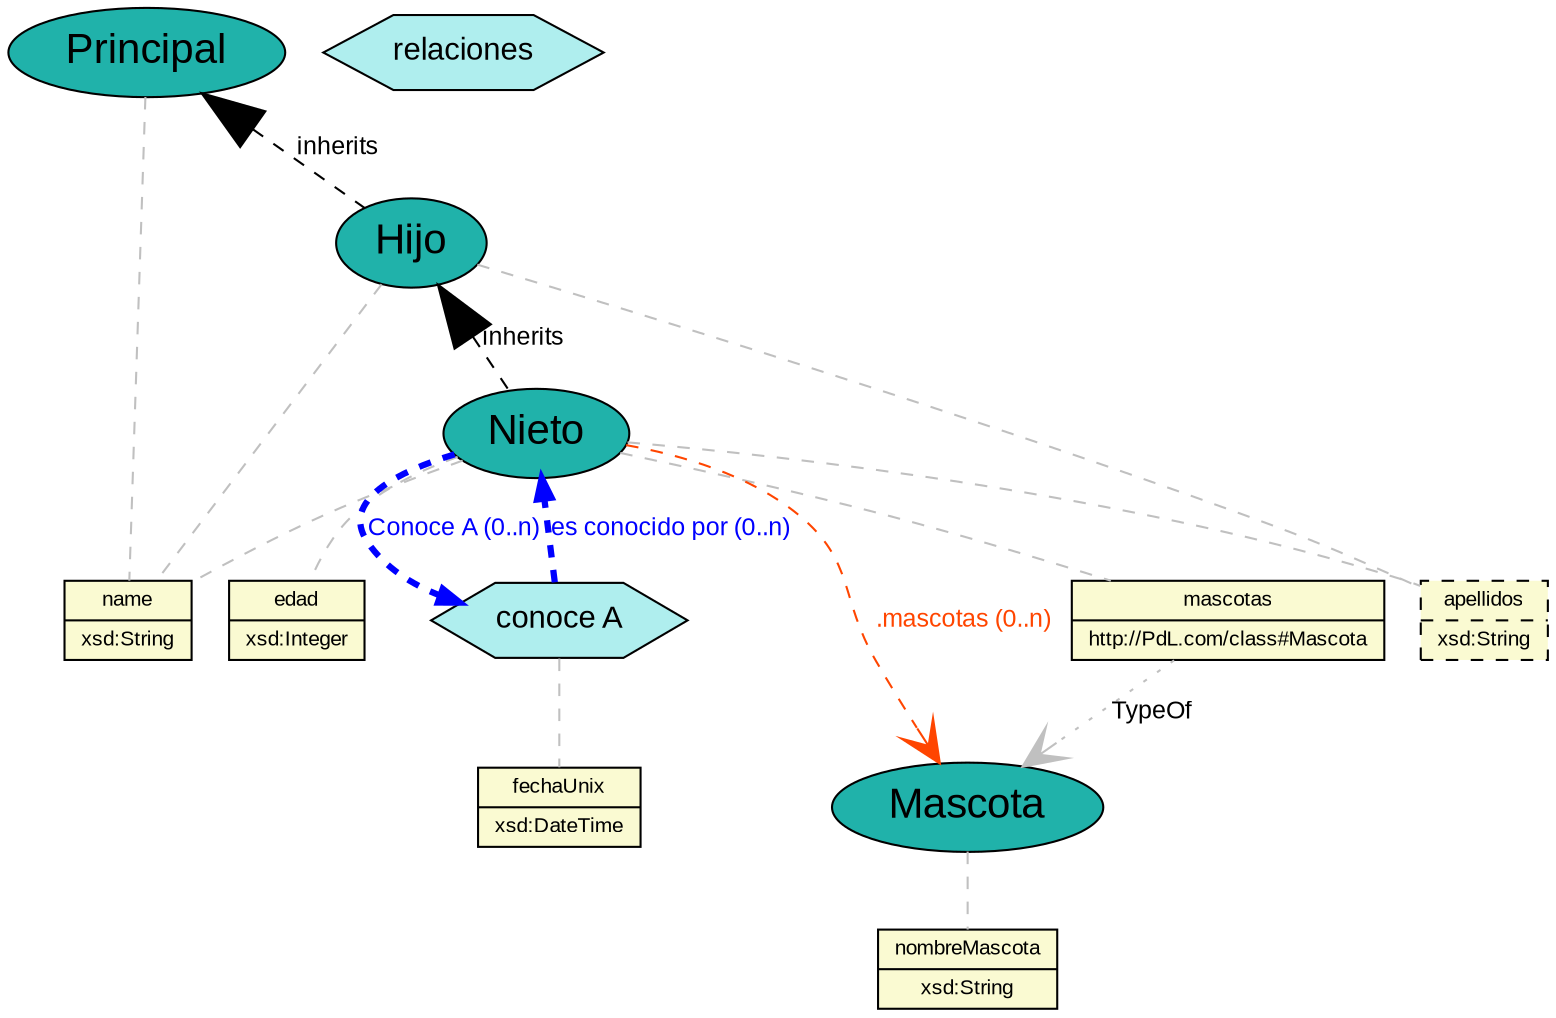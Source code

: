 graph ejemplo{ node [fontname="Arial"];  edge [fontname="Arial",fontsize=12]; node [shape=record,style=filled,fillcolor=lightgoldenrodyellow,fontsize=10] property_name [label="{name|xsd:String}"]; property_apellidos [label="{apellidos|xsd:String}",style="filled,dashed"]; property_edad [label="{edad|xsd:Integer}"]; property_fechaUNIX [label="{fechaUnix|xsd:DateTime}"]; property_mascotas [label="{mascotas|http://PdL.com/class#Mascota}"]; property_nombreMascota [label="{nombreMascota|xsd:String}"]; node [shape=ellipse,style=filled,fillcolor=lightseagreen,fontsize=20] class_Principal [label="Principal"]; class_Hijo [label="Hijo"]; class_Nieto [label="Nieto"]; class_Mascota [label="Mascota"] node [shape=hexagon,style=filled,fillcolor=paleturquoise,fontsize=15] relationship_conoceA [label="conoce A"];  edge[style=dashed,len=3,color=grey] class_Principal -- property_name; class_Hijo -- property_name; class_Hijo -- property_apellidos; class_Nieto -- property_name; class_Nieto -- property_apellidos; class_Nieto -- property_edad; class_Nieto -- property_mascotas; class_Mascota -- property_nombreMascota;  relationship_conoceA -- property_fechaUNIX; property_mascotas -- class_Mascota [style=dotted,arrowhead=vee,dir=forward,arrowsize=2,label="TypeOf"]; class_Nieto -- class_Mascota [label=".mascotas (0..n)", fontcolor=orangered, color=orangered, style=dashed, arrowhead=vee,dir=forward,arrowsize=2] edge[len=5,color=black] class_Principal -- class_Hijo [arrowhead=normal,arrowsize=3,dir=back,label="inherits"]; class_Hijo -- class_Nieto [arrowhead=normal,arrowsize=3,dir=back,label="inherits"];  relaciones edge[len=2,penwidth=3,color=blue] class_Nieto -- relationship_conoceA [label="Conoce A (0..n)",fontcolor=blue,dir=forward,arrowhead=normal]; relationship_conoceA -- class_Nieto [label="es conocido por (0..n)",fontcolor=blue,dir=forward,arrowhead=normal]; }
